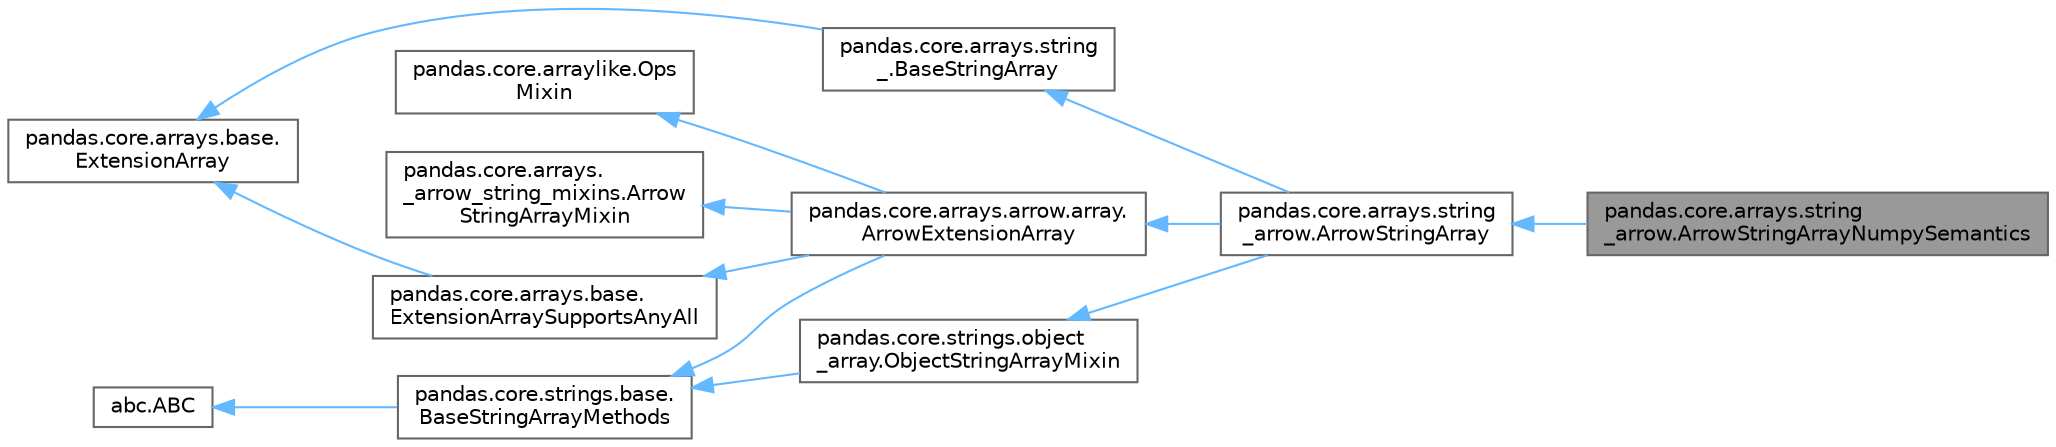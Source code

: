 digraph "pandas.core.arrays.string_arrow.ArrowStringArrayNumpySemantics"
{
 // LATEX_PDF_SIZE
  bgcolor="transparent";
  edge [fontname=Helvetica,fontsize=10,labelfontname=Helvetica,labelfontsize=10];
  node [fontname=Helvetica,fontsize=10,shape=box,height=0.2,width=0.4];
  rankdir="LR";
  Node1 [id="Node000001",label="pandas.core.arrays.string\l_arrow.ArrowStringArrayNumpySemantics",height=0.2,width=0.4,color="gray40", fillcolor="grey60", style="filled", fontcolor="black",tooltip=" "];
  Node2 -> Node1 [id="edge13_Node000001_Node000002",dir="back",color="steelblue1",style="solid",tooltip=" "];
  Node2 [id="Node000002",label="pandas.core.arrays.string\l_arrow.ArrowStringArray",height=0.2,width=0.4,color="gray40", fillcolor="white", style="filled",URL="$classpandas_1_1core_1_1arrays_1_1string__arrow_1_1ArrowStringArray.html",tooltip=" "];
  Node3 -> Node2 [id="edge14_Node000002_Node000003",dir="back",color="steelblue1",style="solid",tooltip=" "];
  Node3 [id="Node000003",label="pandas.core.strings.object\l_array.ObjectStringArrayMixin",height=0.2,width=0.4,color="gray40", fillcolor="white", style="filled",URL="$classpandas_1_1core_1_1strings_1_1object__array_1_1ObjectStringArrayMixin.html",tooltip=" "];
  Node4 -> Node3 [id="edge15_Node000003_Node000004",dir="back",color="steelblue1",style="solid",tooltip=" "];
  Node4 [id="Node000004",label="pandas.core.strings.base.\lBaseStringArrayMethods",height=0.2,width=0.4,color="gray40", fillcolor="white", style="filled",URL="$classpandas_1_1core_1_1strings_1_1base_1_1BaseStringArrayMethods.html",tooltip=" "];
  Node5 -> Node4 [id="edge16_Node000004_Node000005",dir="back",color="steelblue1",style="solid",tooltip=" "];
  Node5 [id="Node000005",label="abc.ABC",height=0.2,width=0.4,color="gray40", fillcolor="white", style="filled",tooltip=" "];
  Node6 -> Node2 [id="edge17_Node000002_Node000006",dir="back",color="steelblue1",style="solid",tooltip=" "];
  Node6 [id="Node000006",label="pandas.core.arrays.arrow.array.\lArrowExtensionArray",height=0.2,width=0.4,color="gray40", fillcolor="white", style="filled",URL="$classpandas_1_1core_1_1arrays_1_1arrow_1_1array_1_1ArrowExtensionArray.html",tooltip=" "];
  Node7 -> Node6 [id="edge18_Node000006_Node000007",dir="back",color="steelblue1",style="solid",tooltip=" "];
  Node7 [id="Node000007",label="pandas.core.arraylike.Ops\lMixin",height=0.2,width=0.4,color="gray40", fillcolor="white", style="filled",URL="$classpandas_1_1core_1_1arraylike_1_1OpsMixin.html",tooltip=" "];
  Node8 -> Node6 [id="edge19_Node000006_Node000008",dir="back",color="steelblue1",style="solid",tooltip=" "];
  Node8 [id="Node000008",label="pandas.core.arrays.base.\lExtensionArraySupportsAnyAll",height=0.2,width=0.4,color="gray40", fillcolor="white", style="filled",URL="$classpandas_1_1core_1_1arrays_1_1base_1_1ExtensionArraySupportsAnyAll.html",tooltip=" "];
  Node9 -> Node8 [id="edge20_Node000008_Node000009",dir="back",color="steelblue1",style="solid",tooltip=" "];
  Node9 [id="Node000009",label="pandas.core.arrays.base.\lExtensionArray",height=0.2,width=0.4,color="gray40", fillcolor="white", style="filled",URL="$classpandas_1_1core_1_1arrays_1_1base_1_1ExtensionArray.html",tooltip=" "];
  Node10 -> Node6 [id="edge21_Node000006_Node000010",dir="back",color="steelblue1",style="solid",tooltip=" "];
  Node10 [id="Node000010",label="pandas.core.arrays.\l_arrow_string_mixins.Arrow\lStringArrayMixin",height=0.2,width=0.4,color="gray40", fillcolor="white", style="filled",URL="$classpandas_1_1core_1_1arrays_1_1__arrow__string__mixins_1_1ArrowStringArrayMixin.html",tooltip=" "];
  Node4 -> Node6 [id="edge22_Node000006_Node000004",dir="back",color="steelblue1",style="solid",tooltip=" "];
  Node11 -> Node2 [id="edge23_Node000002_Node000011",dir="back",color="steelblue1",style="solid",tooltip=" "];
  Node11 [id="Node000011",label="pandas.core.arrays.string\l_.BaseStringArray",height=0.2,width=0.4,color="gray40", fillcolor="white", style="filled",URL="$classpandas_1_1core_1_1arrays_1_1string___1_1BaseStringArray.html",tooltip=" "];
  Node9 -> Node11 [id="edge24_Node000011_Node000009",dir="back",color="steelblue1",style="solid",tooltip=" "];
}
